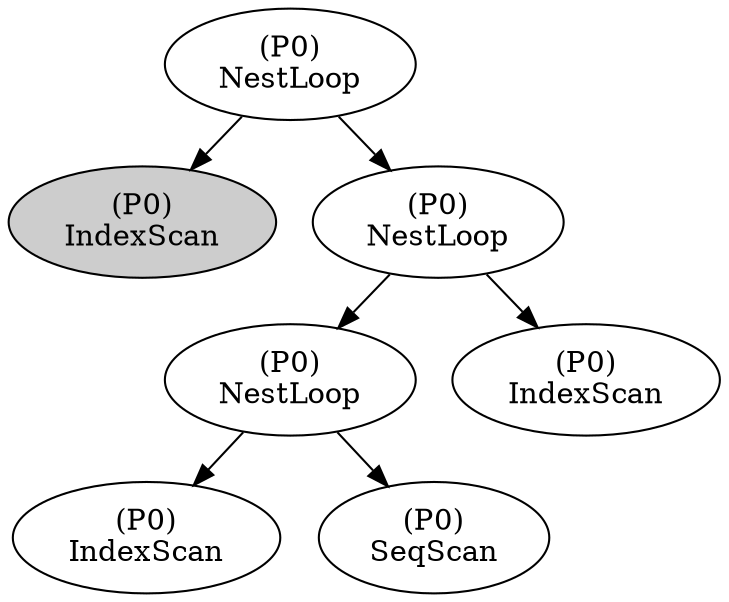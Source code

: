 digraph progress {
    ranksep = 0.3;
    P0x1f9efb0 [label=<(P0)<br/>IndexScan<br/>>, fillcolor="#cdcdcd", style=filled];
    P0x1fa6940 [label=<(P0)<br/>IndexScan<br/>>];
    P0x1fa8348 [label=<(P0)<br/>SeqScan<br/>>];
    P0x1fa57d0 [label=<(P0)<br/>NestLoop<br/>>];
    P0x1fa57d0 -> P0x1fa6940;
    P0x1fa57d0 -> P0x1fa8348;
    P0x1faa2e0 [label=<(P0)<br/>IndexScan<br/>>];
    P0x1fa2b48 [label=<(P0)<br/>NestLoop<br/>>];
    P0x1fa2b48 -> P0x1fa57d0;
    P0x1fa2b48 -> P0x1faa2e0;
    P0x1f9d2f8 [label=<(P0)<br/>NestLoop<br/>>];
    P0x1f9d2f8 -> P0x1f9efb0;
    P0x1f9d2f8 -> P0x1fa2b48;
}
